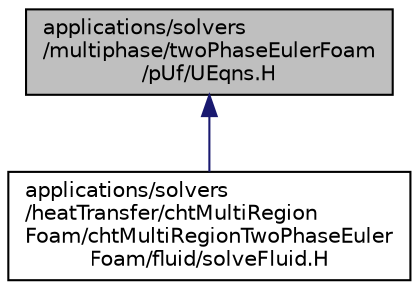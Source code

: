 digraph "applications/solvers/multiphase/twoPhaseEulerFoam/pUf/UEqns.H"
{
  bgcolor="transparent";
  edge [fontname="Helvetica",fontsize="10",labelfontname="Helvetica",labelfontsize="10"];
  node [fontname="Helvetica",fontsize="10",shape=record];
  Node1 [label="applications/solvers\l/multiphase/twoPhaseEulerFoam\l/pUf/UEqns.H",height=0.2,width=0.4,color="black", fillcolor="grey75", style="filled" fontcolor="black"];
  Node1 -> Node2 [dir="back",color="midnightblue",fontsize="10",style="solid",fontname="Helvetica"];
  Node2 [label="applications/solvers\l/heatTransfer/chtMultiRegion\lFoam/chtMultiRegionTwoPhaseEuler\lFoam/fluid/solveFluid.H",height=0.2,width=0.4,color="black",URL="$chtMultiRegionTwoPhaseEulerFoam_2fluid_2solveFluid_8H.html"];
}
